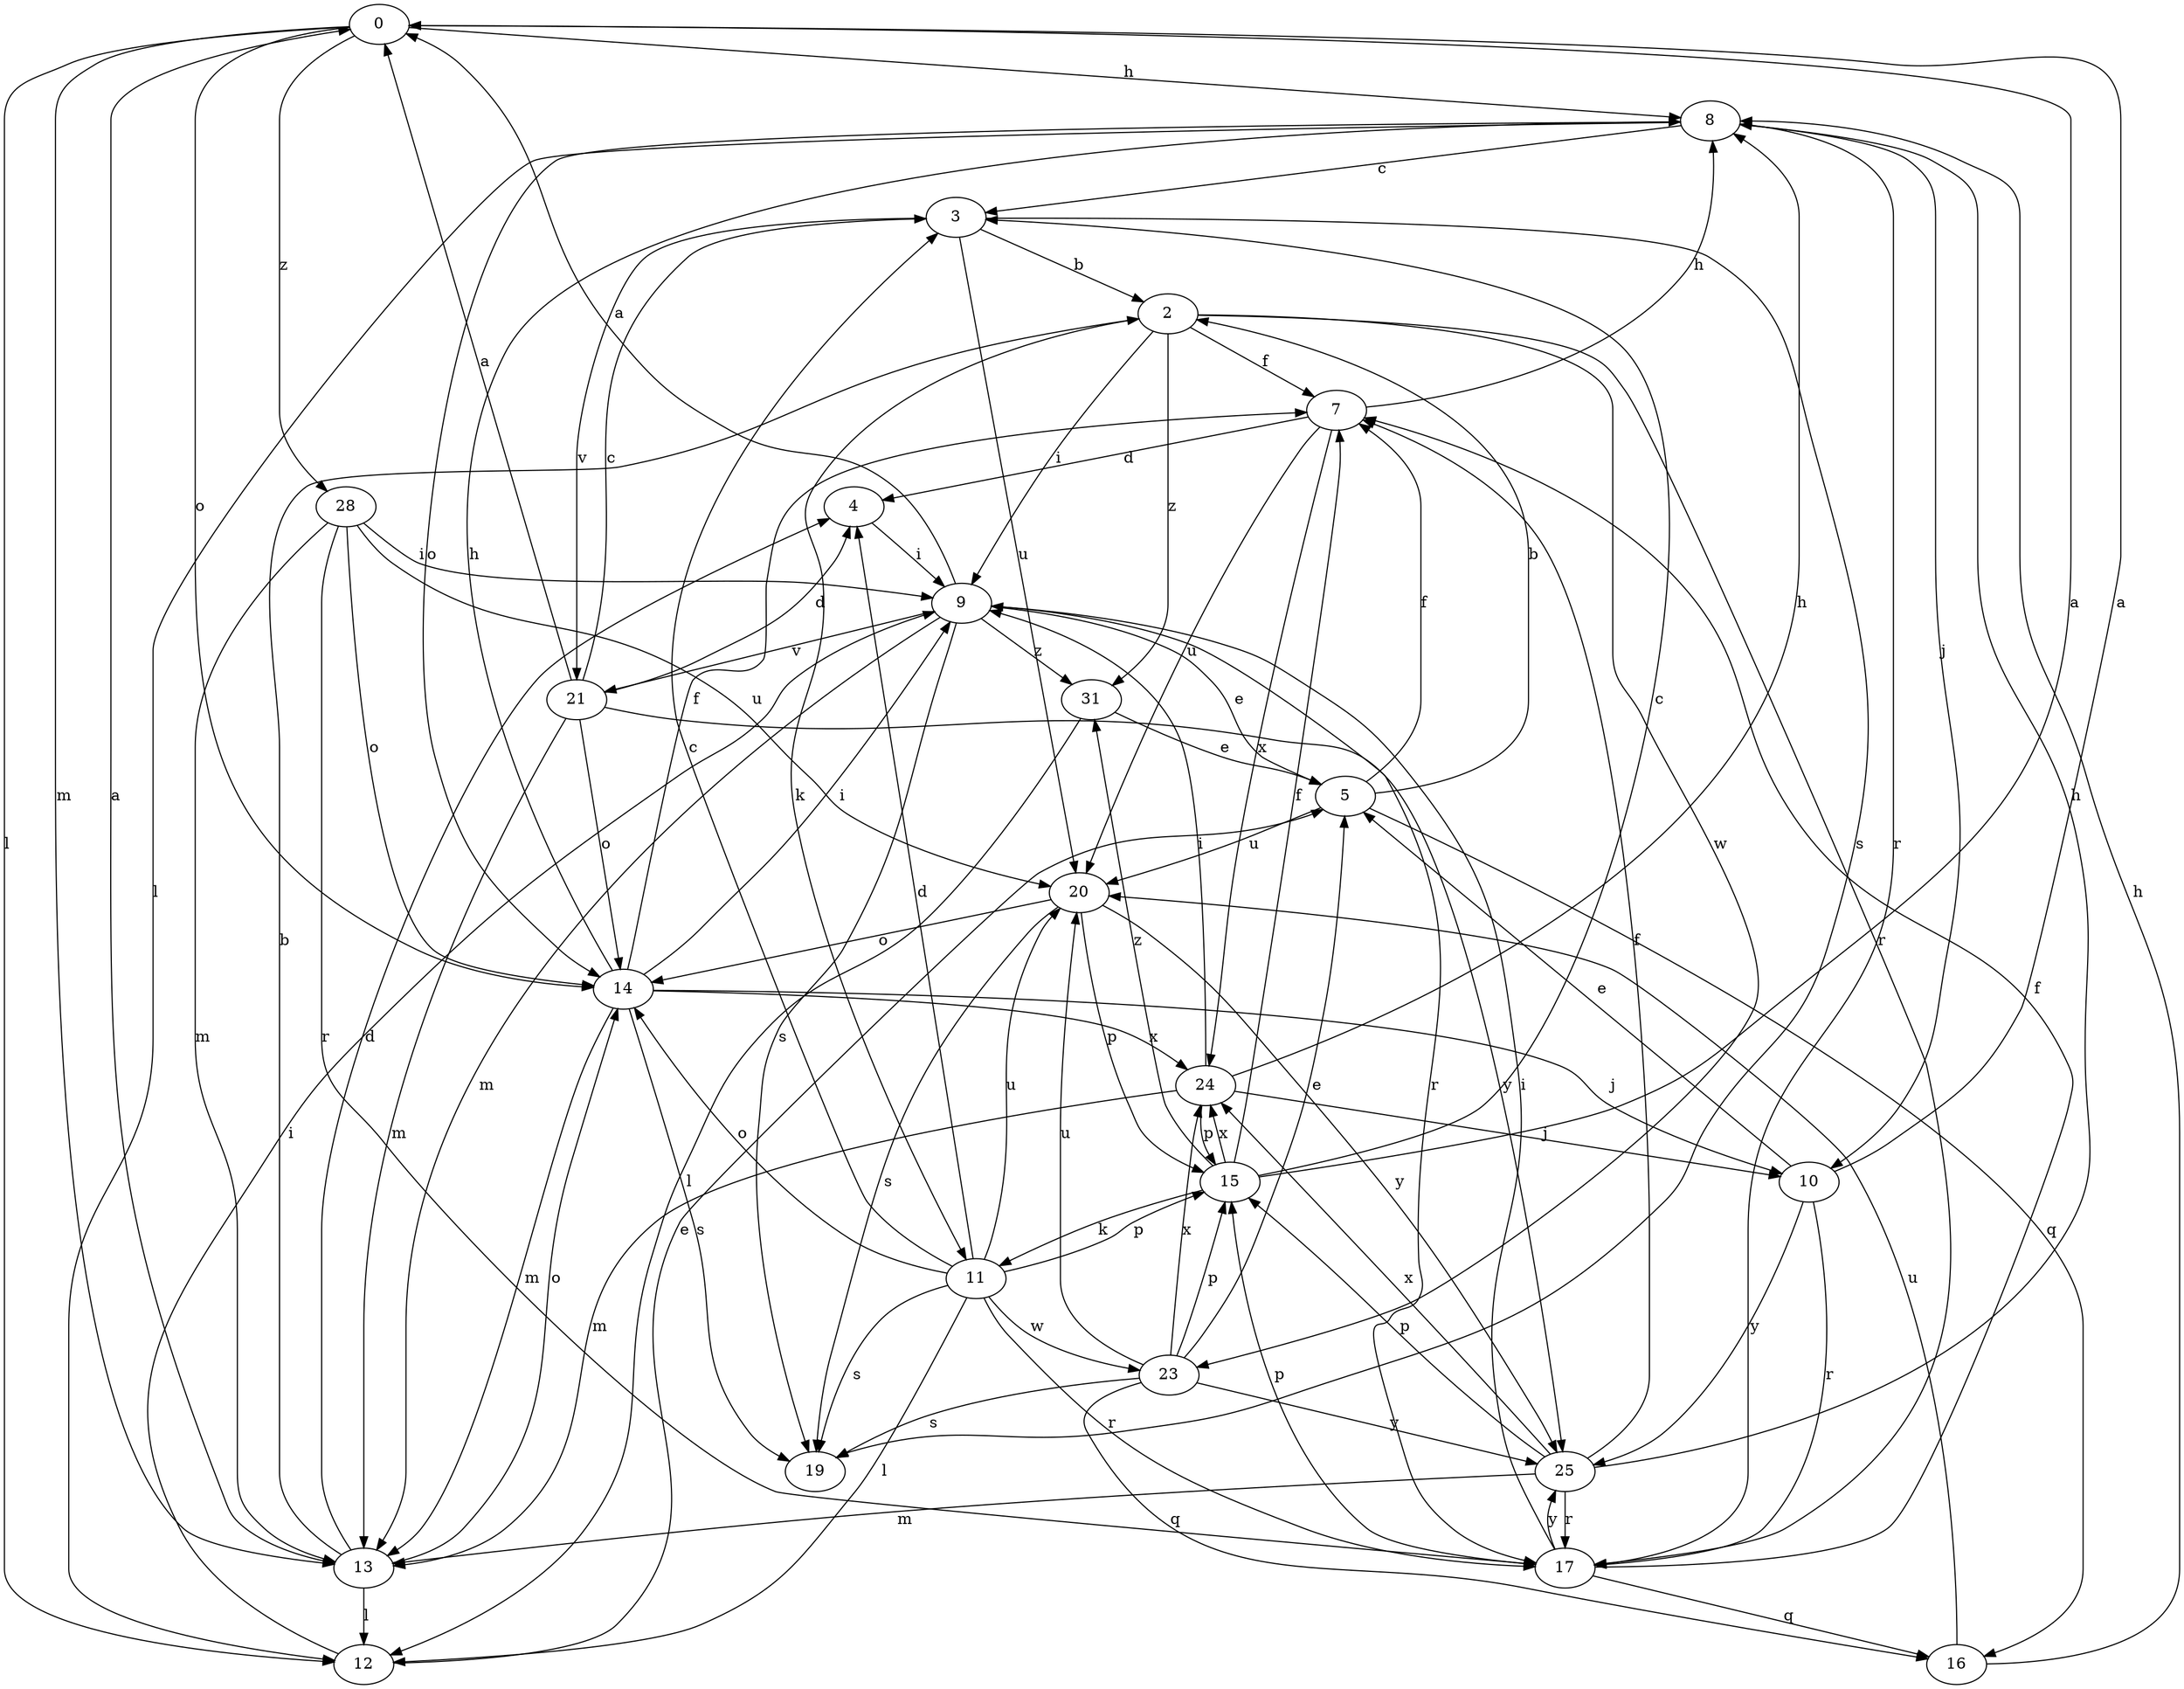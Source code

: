strict digraph  {
0;
2;
3;
4;
5;
7;
8;
9;
10;
11;
12;
13;
14;
15;
16;
17;
19;
20;
21;
23;
24;
25;
28;
31;
0 -> 8  [label=h];
0 -> 12  [label=l];
0 -> 13  [label=m];
0 -> 14  [label=o];
0 -> 28  [label=z];
2 -> 7  [label=f];
2 -> 9  [label=i];
2 -> 11  [label=k];
2 -> 17  [label=r];
2 -> 23  [label=w];
2 -> 31  [label=z];
3 -> 2  [label=b];
3 -> 19  [label=s];
3 -> 20  [label=u];
3 -> 21  [label=v];
4 -> 9  [label=i];
5 -> 2  [label=b];
5 -> 7  [label=f];
5 -> 16  [label=q];
5 -> 20  [label=u];
7 -> 4  [label=d];
7 -> 8  [label=h];
7 -> 20  [label=u];
7 -> 24  [label=x];
8 -> 3  [label=c];
8 -> 10  [label=j];
8 -> 12  [label=l];
8 -> 14  [label=o];
8 -> 17  [label=r];
9 -> 0  [label=a];
9 -> 5  [label=e];
9 -> 13  [label=m];
9 -> 17  [label=r];
9 -> 19  [label=s];
9 -> 21  [label=v];
9 -> 31  [label=z];
10 -> 0  [label=a];
10 -> 5  [label=e];
10 -> 17  [label=r];
10 -> 25  [label=y];
11 -> 3  [label=c];
11 -> 4  [label=d];
11 -> 12  [label=l];
11 -> 14  [label=o];
11 -> 15  [label=p];
11 -> 17  [label=r];
11 -> 19  [label=s];
11 -> 20  [label=u];
11 -> 23  [label=w];
12 -> 5  [label=e];
12 -> 9  [label=i];
13 -> 0  [label=a];
13 -> 2  [label=b];
13 -> 4  [label=d];
13 -> 12  [label=l];
13 -> 14  [label=o];
14 -> 7  [label=f];
14 -> 8  [label=h];
14 -> 9  [label=i];
14 -> 10  [label=j];
14 -> 13  [label=m];
14 -> 19  [label=s];
14 -> 24  [label=x];
15 -> 0  [label=a];
15 -> 3  [label=c];
15 -> 7  [label=f];
15 -> 11  [label=k];
15 -> 24  [label=x];
15 -> 31  [label=z];
16 -> 8  [label=h];
16 -> 20  [label=u];
17 -> 7  [label=f];
17 -> 9  [label=i];
17 -> 15  [label=p];
17 -> 16  [label=q];
17 -> 25  [label=y];
20 -> 14  [label=o];
20 -> 15  [label=p];
20 -> 19  [label=s];
20 -> 25  [label=y];
21 -> 0  [label=a];
21 -> 3  [label=c];
21 -> 4  [label=d];
21 -> 13  [label=m];
21 -> 14  [label=o];
21 -> 25  [label=y];
23 -> 5  [label=e];
23 -> 15  [label=p];
23 -> 16  [label=q];
23 -> 19  [label=s];
23 -> 20  [label=u];
23 -> 24  [label=x];
23 -> 25  [label=y];
24 -> 8  [label=h];
24 -> 9  [label=i];
24 -> 10  [label=j];
24 -> 13  [label=m];
24 -> 15  [label=p];
25 -> 7  [label=f];
25 -> 8  [label=h];
25 -> 13  [label=m];
25 -> 15  [label=p];
25 -> 17  [label=r];
25 -> 24  [label=x];
28 -> 9  [label=i];
28 -> 13  [label=m];
28 -> 14  [label=o];
28 -> 17  [label=r];
28 -> 20  [label=u];
31 -> 5  [label=e];
31 -> 12  [label=l];
}
